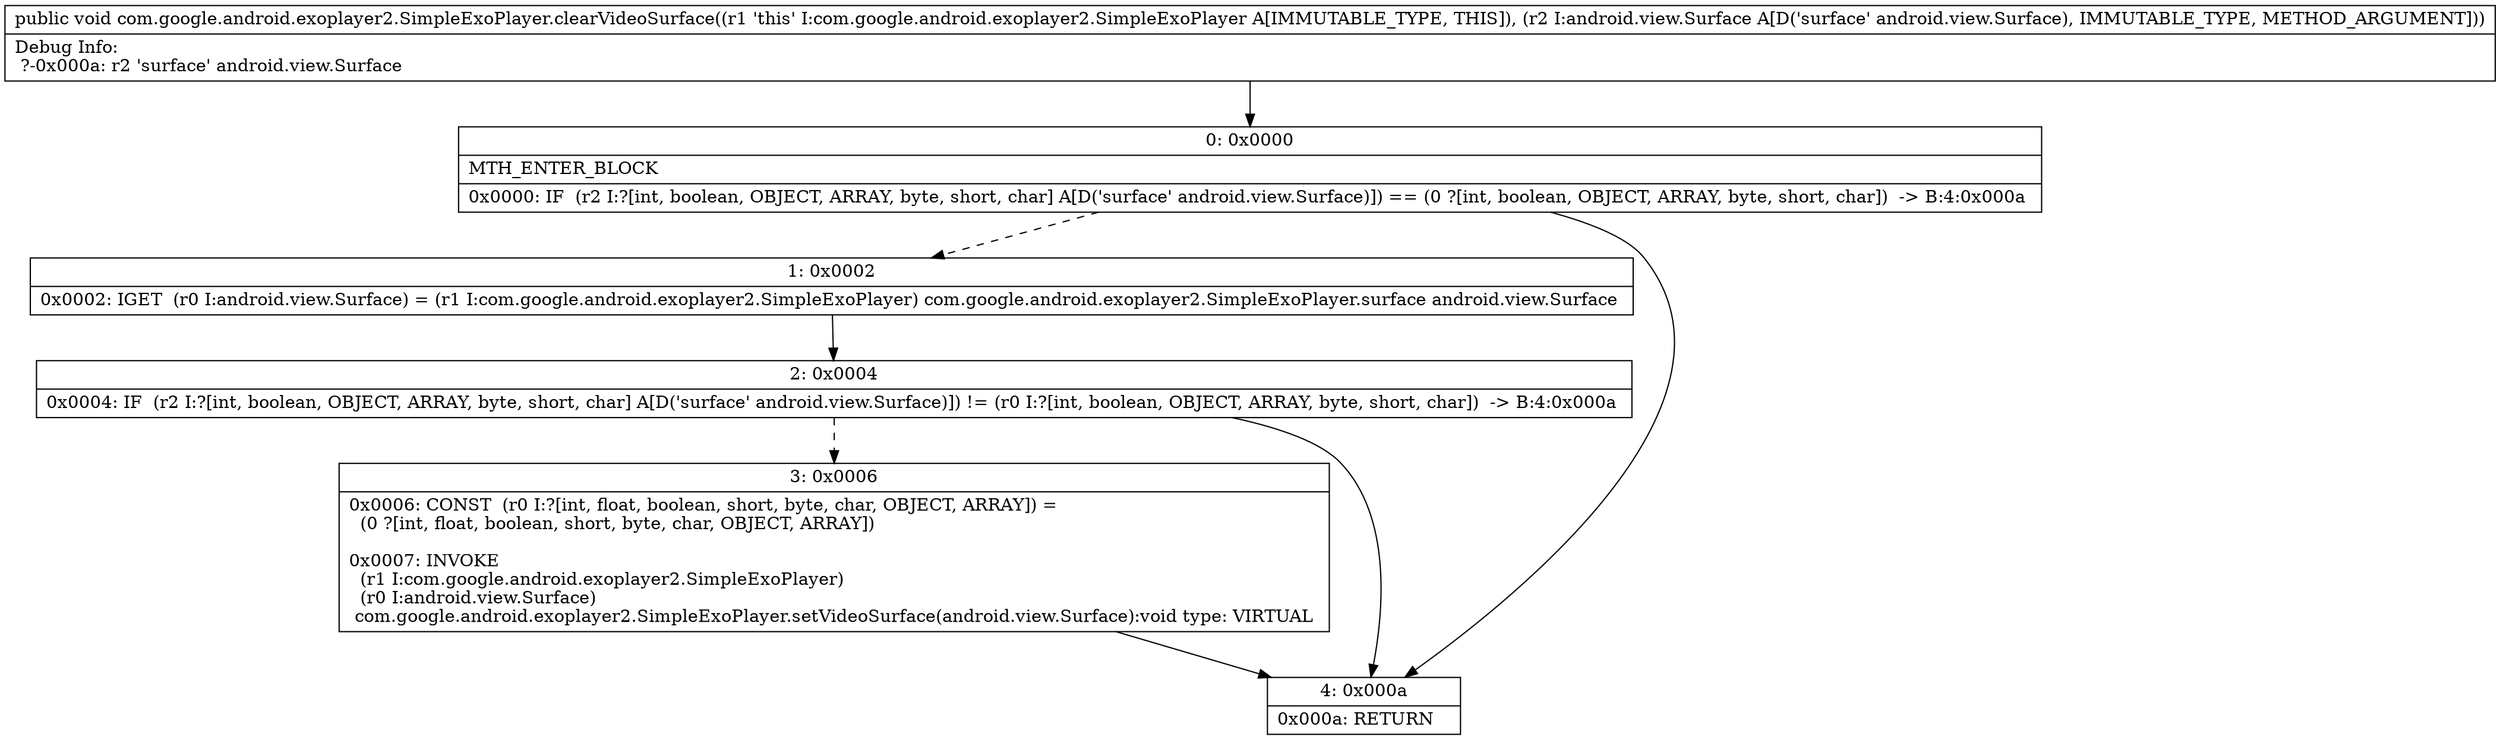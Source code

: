 digraph "CFG forcom.google.android.exoplayer2.SimpleExoPlayer.clearVideoSurface(Landroid\/view\/Surface;)V" {
Node_0 [shape=record,label="{0\:\ 0x0000|MTH_ENTER_BLOCK\l|0x0000: IF  (r2 I:?[int, boolean, OBJECT, ARRAY, byte, short, char] A[D('surface' android.view.Surface)]) == (0 ?[int, boolean, OBJECT, ARRAY, byte, short, char])  \-\> B:4:0x000a \l}"];
Node_1 [shape=record,label="{1\:\ 0x0002|0x0002: IGET  (r0 I:android.view.Surface) = (r1 I:com.google.android.exoplayer2.SimpleExoPlayer) com.google.android.exoplayer2.SimpleExoPlayer.surface android.view.Surface \l}"];
Node_2 [shape=record,label="{2\:\ 0x0004|0x0004: IF  (r2 I:?[int, boolean, OBJECT, ARRAY, byte, short, char] A[D('surface' android.view.Surface)]) != (r0 I:?[int, boolean, OBJECT, ARRAY, byte, short, char])  \-\> B:4:0x000a \l}"];
Node_3 [shape=record,label="{3\:\ 0x0006|0x0006: CONST  (r0 I:?[int, float, boolean, short, byte, char, OBJECT, ARRAY]) = \l  (0 ?[int, float, boolean, short, byte, char, OBJECT, ARRAY])\l \l0x0007: INVOKE  \l  (r1 I:com.google.android.exoplayer2.SimpleExoPlayer)\l  (r0 I:android.view.Surface)\l com.google.android.exoplayer2.SimpleExoPlayer.setVideoSurface(android.view.Surface):void type: VIRTUAL \l}"];
Node_4 [shape=record,label="{4\:\ 0x000a|0x000a: RETURN   \l}"];
MethodNode[shape=record,label="{public void com.google.android.exoplayer2.SimpleExoPlayer.clearVideoSurface((r1 'this' I:com.google.android.exoplayer2.SimpleExoPlayer A[IMMUTABLE_TYPE, THIS]), (r2 I:android.view.Surface A[D('surface' android.view.Surface), IMMUTABLE_TYPE, METHOD_ARGUMENT]))  | Debug Info:\l  ?\-0x000a: r2 'surface' android.view.Surface\l}"];
MethodNode -> Node_0;
Node_0 -> Node_1[style=dashed];
Node_0 -> Node_4;
Node_1 -> Node_2;
Node_2 -> Node_3[style=dashed];
Node_2 -> Node_4;
Node_3 -> Node_4;
}

